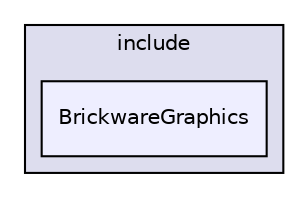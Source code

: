 digraph "BrickwareGraphics/include/BrickwareGraphics" {
  compound=true
  node [ fontsize="10", fontname="Helvetica"];
  edge [ labelfontsize="10", labelfontname="Helvetica"];
  subgraph clusterdir_5c6ded6bb893ed2324c6c23d93ce557e {
    graph [ bgcolor="#ddddee", pencolor="black", label="include" fontname="Helvetica", fontsize="10", URL="dir_5c6ded6bb893ed2324c6c23d93ce557e.html"]
  dir_fae6cbad1db3fab2817c01a4f4db6b79 [shape=box, label="BrickwareGraphics", style="filled", fillcolor="#eeeeff", pencolor="black", URL="dir_fae6cbad1db3fab2817c01a4f4db6b79.html"];
  }
}
